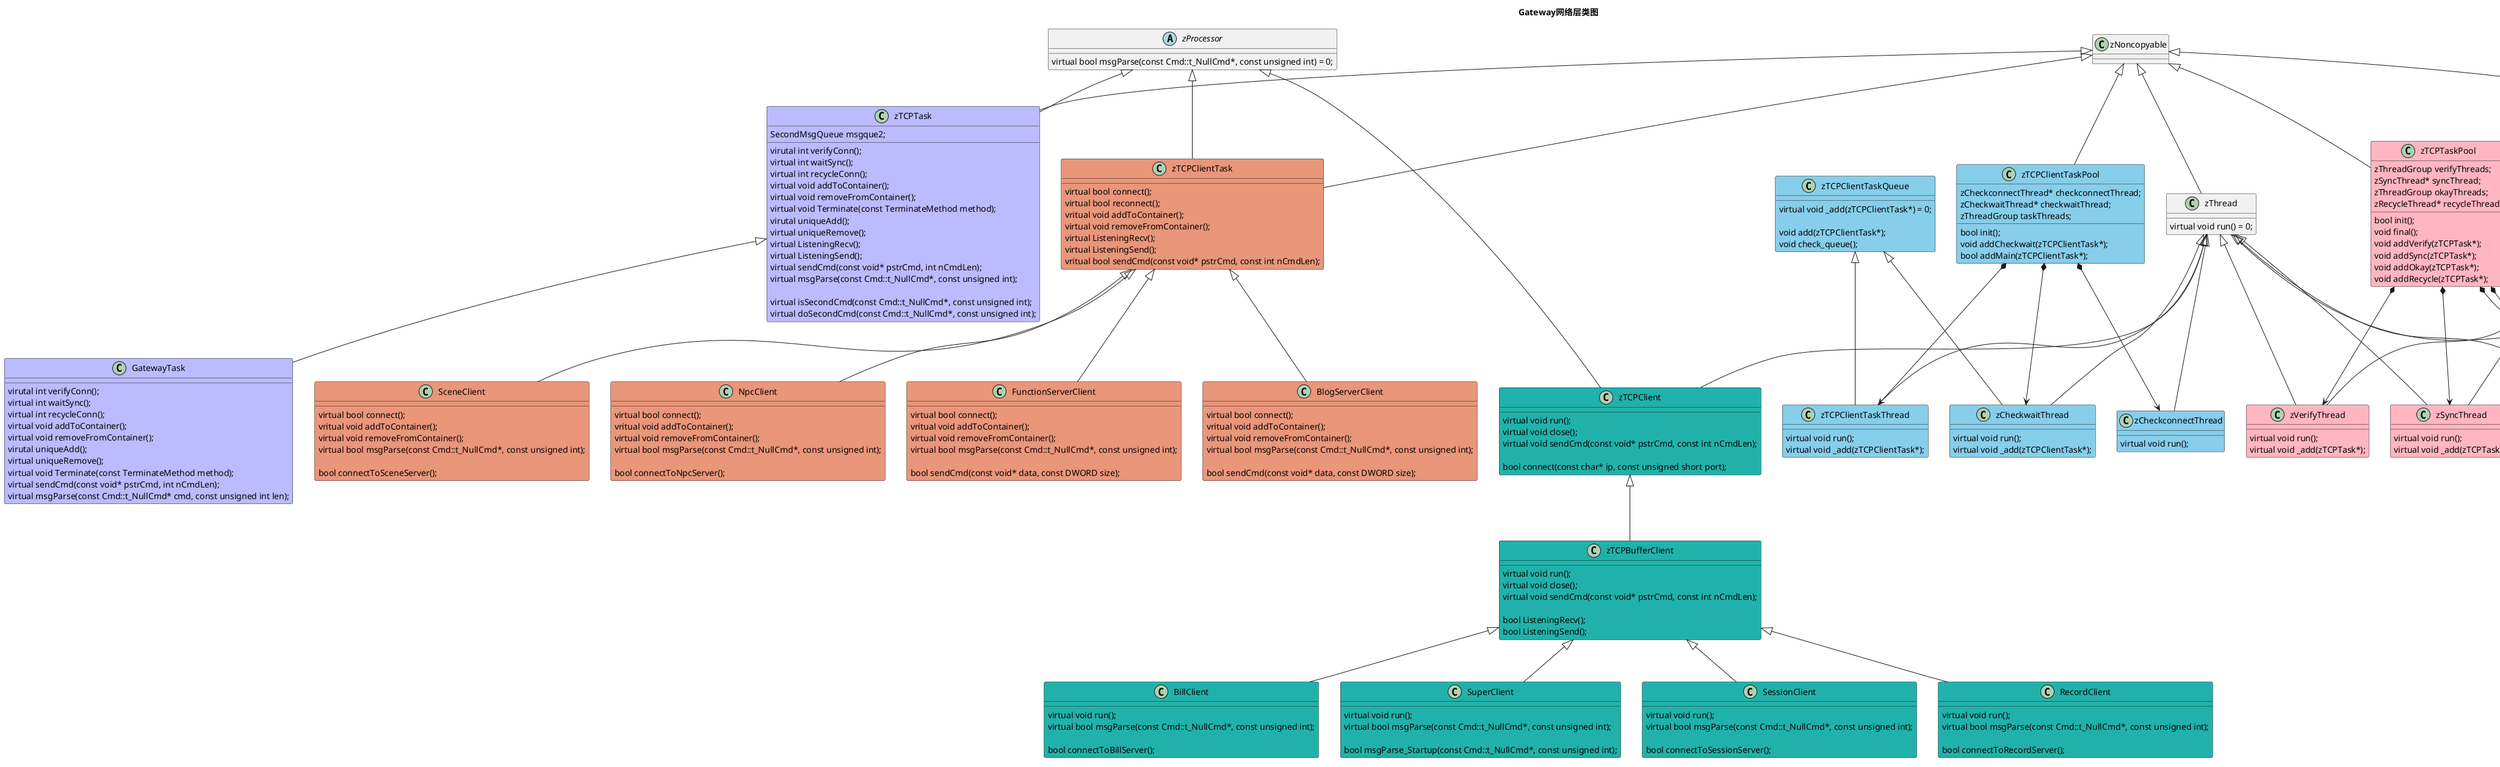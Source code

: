 @startuml

title Gateway网络层类图

'继承 Extension <|--  继承关系
'组合 Composition *--> 整体由部分构成，整体没有了，部分还存在
'聚合 Aggregation o--> 整体由部分构成，整体没有了，部分不存在

'0.#Moccasin
'1.#LightSeaGreen
'2.#DarkSalmon
'3.#BBBBFF
'4.#SkyBlue
'5.#LightPink
'6.#CadetBlue
'7.#Violet

abstract class zProcessor {
    {method} virtual bool msgParse(const Cmd::t_NullCmd*, const unsigned int) = 0;
}

class zNoncopyable {

}

class zThread {
    {method} virtual void run() = 0;
}

'0.服务器类
class zService #Moccasin {
    {method} virtual bool init();
    {method} virtual bool validate();
    {method} virtual void resetLogger();
    {method} virtual void reloadConfig();
    {method} virtual void processException();
    {method} virtual bool final() = 0;
    {method} virtual bool serviceCallback() = 0;

    void main();
}

class zNetService #Moccasin {
    {method} virtual bool init();
    {method} virtual bool final();
    {method] virtual bool validate();
    {method} virtual void newTCPTask(const int, const struct sockaddr_in*);
}

class zSubNetService #Moccasin {
    {method} virtual bool init();
    {method} virtual bool final();
    {method] virtual bool validate();
    {method} virtual void reloadConfig();
    {method} virtual bool msgParse_SuperService(const Cmd::t_NullCmd*, const unsigned int) = 0;
}

class GatewayService #Moccasin {
    {method} virtual bool init();
    {method} virtual bool final();
    {method] virtual bool validate();
    {method} virtual void newTCPTask(const int, const struct sockaddr_in*);
    {method} virtual bool msgParse_SuperService(const Cmd::t_NullCmd*, const unsigned int);
}

'1.主动连接处理类1，自带线程，不能加入线程池
class zTCPClient #LightSeaGreen {
    {method} virtual void run();
    {method} virtual void close();
    {method} virtual void sendCmd(const void* pstrCmd, const int nCmdLen);

    {method} bool connect(const char* ip, const unsigned short port);
}

class zTCPBufferClient #LightSeaGreen {
    {method} virtual void run();
    {method} virtual void close();
    {method} virtual void sendCmd(const void* pstrCmd, const int nCmdLen);

    {method} bool ListeningRecv();
    {method} bool ListeningSend();
}

class SuperClient #LightSeaGreen {
    {method} virtual void run();
    {method} virtual bool msgParse(const Cmd::t_NullCmd*, const unsigned int);

    {method} bool msgParse_Startup(const Cmd::t_NullCmd*, const unsigned int);
}

class SessionClient #LightSeaGreen {
    {method} virtual void run();
    {method} virtual bool msgParse(const Cmd::t_NullCmd*, const unsigned int);

    {method} bool connectToSessionServer();
}

class RecordClient #LightSeaGreen {
    {method} virtual void run();
    {method} virtual bool msgParse(const Cmd::t_NullCmd*, const unsigned int);

    {method} bool connectToRecordServer();
}

class BillClient #LightSeaGreen {
    {method} virtual void run();
    {method} virtual bool msgParse(const Cmd::t_NullCmd*, const unsigned int);

    {method} bool connectToBillServer();
}

'2.主动连接处理类2，不带线程，需要加入线程池
class zTCPClientTask #DarkSalmon {
    {method} virtual bool connect();
    {method} virtual bool reconnect();
    {method} vritual void addToContainer();
    {method} virtual void removeFromContainer();
    {method} virtual ListeningRecv();
    {method} virtual ListeningSend();
    {method} vritual bool sendCmd(const void* pstrCmd, const int nCmdLen);
}

class SceneClient #DarkSalmon {
   {method} virtual bool connect();
   {method} vritual void addToContainer();
   {method} virtual void removeFromContainer();
   {method} virtual bool msgParse(const Cmd::t_NullCmd*, const unsigned int);

   {method} bool connectToSceneServer();
}

class NpcClient #DarkSalmon {
   {method} virtual bool connect();
   {method} vritual void addToContainer();
   {method} virtual void removeFromContainer();
   {method} virtual bool msgParse(const Cmd::t_NullCmd*, const unsigned int);

   {method} bool connectToNpcServer();
}

class FunctionServerClient #DarkSalmon {
   {method} virtual bool connect();
   {method} vritual void addToContainer();
   {method} virtual void removeFromContainer();
   {method} virtual bool msgParse(const Cmd::t_NullCmd*, const unsigned int);

   {method} bool sendCmd(const void* data, const DWORD size);
}

class BlogServerClient #DarkSalmon {
   {method} virtual bool connect();
   {method} vritual void addToContainer();
   {method} virtual void removeFromContainer();
   {method} virtual bool msgParse(const Cmd::t_NullCmd*, const unsigned int);

   {method} bool sendCmd(const void* data, const DWORD size);
}

'3.被动连接处理类，需要加入线程池
class zTCPTask #BBBBFF {
    SecondMsgQueue msgque2;

    {method} virutal int verifyConn();
    {method} virtual int waitSync();
    {method} virtual int recycleConn();
    {method} virtual void addToContainer();
    {method} virtual void removeFromContainer();
    {method} virtual void Terminate(const TerminateMethod method);
    {method} virutal uniqueAdd();
    {method} virtual uniqueRemove();
    {method} virtual ListeningRecv();
    {method} virtual ListeningSend();
    {method} virtual sendCmd(const void* pstrCmd, int nCmdLen);
    {method} virtual msgParse(const Cmd::t_NullCmd*, const unsigned int);

    {method} virtual isSecondCmd(const Cmd::t_NullCmd*, const unsigned int);
    {method} virtual doSecondCmd(const Cmd::t_NullCmd*, const unsigned int);
}

class GatewayTask #BBBBFF {
    {method} virutal int verifyConn();
    {method} virtual int waitSync();
    {method} virtual int recycleConn();
    {method} virtual void addToContainer();
    {method} virtual void removeFromContainer();
    {method} virutal uniqueAdd();
    {method} virtual uniqueRemove();
    {method} virtual void Terminate(const TerminateMethod method);
    {method} virtual sendCmd(const void* pstrCmd, int nCmdLen);
    {method} virtual msgParse(const Cmd::t_NullCmd* cmd, const unsigned int len);
}

'4.主动连接线程池
class zTCPClientTaskPool #SkyBlue {
    zCheckconnectThread* checkconnectThread;
    zCheckwaitThread* checkwaitThread;
    zThreadGroup taskThreads;

    {method} bool init();
    {method} void addCheckwait(zTCPClientTask*);
    {method} bool addMain(zTCPClientTask*);
}

class zTCPClientTaskQueue #SkyBlue {
    {method} virtual void _add(zTCPClientTask*) = 0;

    {method} void add(zTCPClientTask*);
    {method} void check_queue();
}

class zCheckconnectThread #SkyBlue {
    {method} virtual void run();
}

class zCheckwaitThread #SkyBlue {
    {method} virtual void run();
    {method} virtual void _add(zTCPClientTask*);
}

class zTCPClientTaskThread #SkyBlue {
    {method} virtual void run();
    {method} virtual void _add(zTCPClientTask*);
}

'5.被动连接线程池
class zTCPTaskPool #LightPink {
    zThreadGroup verifyThreads;
    zSyncThread* syncThread;
    zThreadGroup okayThreads;
    zRecycleThread* recycleThread;

    {method} bool init();
    {method} void final();
    {method} void addVerify(zTCPTask*);
    {method} void addSync(zTCPTask*);
    {method} void addOkay(zTCPTask*);
    {method} void addRecycle(zTCPTask*);
}

class zTCPTaskQueue #LightPink {
    {method} virtual void _add(zTCPTask*) = 0;

    {method} void add(zTCPTask*);
    {method} void check_queue();
}

class zVerifyThread #LightPink {
    {method} virtual void run();
    {method} virtual void _add(zTCPTask*);
}

class zSyncThread #LightPink {
    {method} virtual void run();
    {method} virtual void _add(zTCPTask*);
}

class zOkayThread #LightPink {
    {method} virtual void run();
    {method} virtual void _add(zTCPTask*);
}

class zRecycleThread #LightPink {
    {method} virtual void run();
    {method} virtual void _add(zTCPTask*);
}

'0.zService
zNoncopyable <|-- zService
zService <|-- zNetService
zNetService <|-- zSubNetService
zSubNetService <|== GatewayService

'1.zTCPClient
zNoncopyable <|-- zThread
zThread <|-- zTCPClient
zProcessor <|-- zTCPClient

zTCPClient <|-- zTCPBufferClient

zTCPBufferClient <|-- SuperClient
zTCPBufferClient <|-- SessionClient
zTCPBufferClient <|-- BillClient
zTCPBufferClient <|-- RecordClient

'2.zTCPClientTask
zNoncopyable <|-- zTCPClientTask
zProcessor <|-- zTCPClientTask

zTCPClientTask <|-- SceneClient
zTCPClientTask <|-- NpcClient
zTCPClientTask <|-- FunctionServerClient
zTCPClientTask <|-- BlogServerClient

'3.zTCPTask
zNoncopyable <|-- zTCPTask
zProcessor <|-- zTCPTask

zTCPTask <|-- GatewayTask

'4.zTCPClientTaskPool
zNoncopyable <|-- zTCPClientTaskPool

zThread <|-- zCheckconnectThread

zThread <|-- zCheckwaitThread
zTCPClientTaskQueue <|-- zCheckwaitThread

zThread <|-- zTCPClientTaskThread
zTCPClientTaskQueue <|-- zTCPClientTaskThread

zTCPClientTaskPool *--> zCheckconnectThread
zTCPClientTaskPool *--> zCheckwaitThread
zTCPClientTaskPool *--> zTCPClientTaskThread

'5.zTCPTaskPool
zNoncopyable <|-- zTCPTaskPool

zThread <|-- zVerifyThread
zTCPTaskQueue <|-- zVerifyThread

zThread <|-- zSyncThread
zTCPTaskQueue <|-- zSyncThread

zThread <|-- zOkayThread
zTCPTaskQueue <|-- zOkayThread

zThread <|-- zRecycleThread
zTCPTaskQueue <|-- zRecycleThread

zTCPTaskPool *--> zVerifyThread
zTCPTaskPool *--> zSyncThread
zTCPTaskPool *--> zOkayThread
zTCPTaskPool *--> zRecycleThread


@enduml